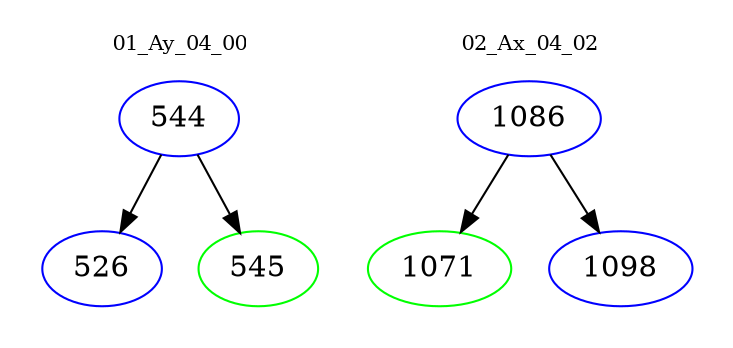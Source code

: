 digraph{
subgraph cluster_0 {
color = white
label = "01_Ay_04_00";
fontsize=10;
T0_544 [label="544", color="blue"]
T0_544 -> T0_526 [color="black"]
T0_526 [label="526", color="blue"]
T0_544 -> T0_545 [color="black"]
T0_545 [label="545", color="green"]
}
subgraph cluster_1 {
color = white
label = "02_Ax_04_02";
fontsize=10;
T1_1086 [label="1086", color="blue"]
T1_1086 -> T1_1071 [color="black"]
T1_1071 [label="1071", color="green"]
T1_1086 -> T1_1098 [color="black"]
T1_1098 [label="1098", color="blue"]
}
}
